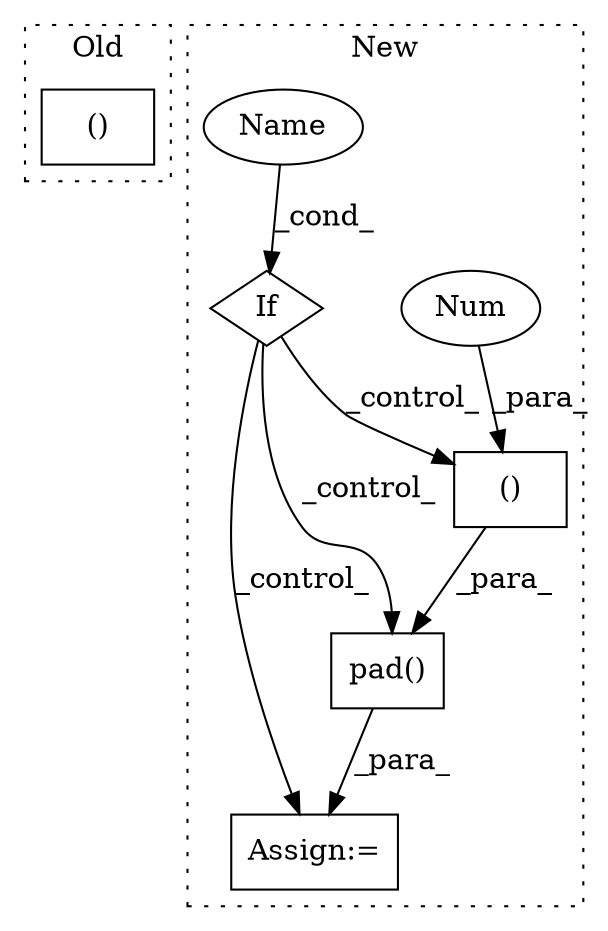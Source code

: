 digraph G {
subgraph cluster0 {
1 [label="()" a="54" s="6328" l="11" shape="box"];
label = "Old";
style="dotted";
}
subgraph cluster1 {
2 [label="pad()" a="75" s="7189,7235" l="6,1" shape="box"];
3 [label="()" a="54" s="7225" l="9" shape="box"];
4 [label="Num" a="76" s="7230" l="1" shape="ellipse"];
5 [label="Name" a="87" s="7113" l="17" shape="ellipse"];
6 [label="If" a="96" s="7110,7130" l="3,46" shape="diamond"];
7 [label="Assign:=" a="68" s="7186" l="3" shape="box"];
label = "New";
style="dotted";
}
2 -> 7 [label="_para_"];
3 -> 2 [label="_para_"];
4 -> 3 [label="_para_"];
5 -> 6 [label="_cond_"];
6 -> 2 [label="_control_"];
6 -> 7 [label="_control_"];
6 -> 3 [label="_control_"];
}